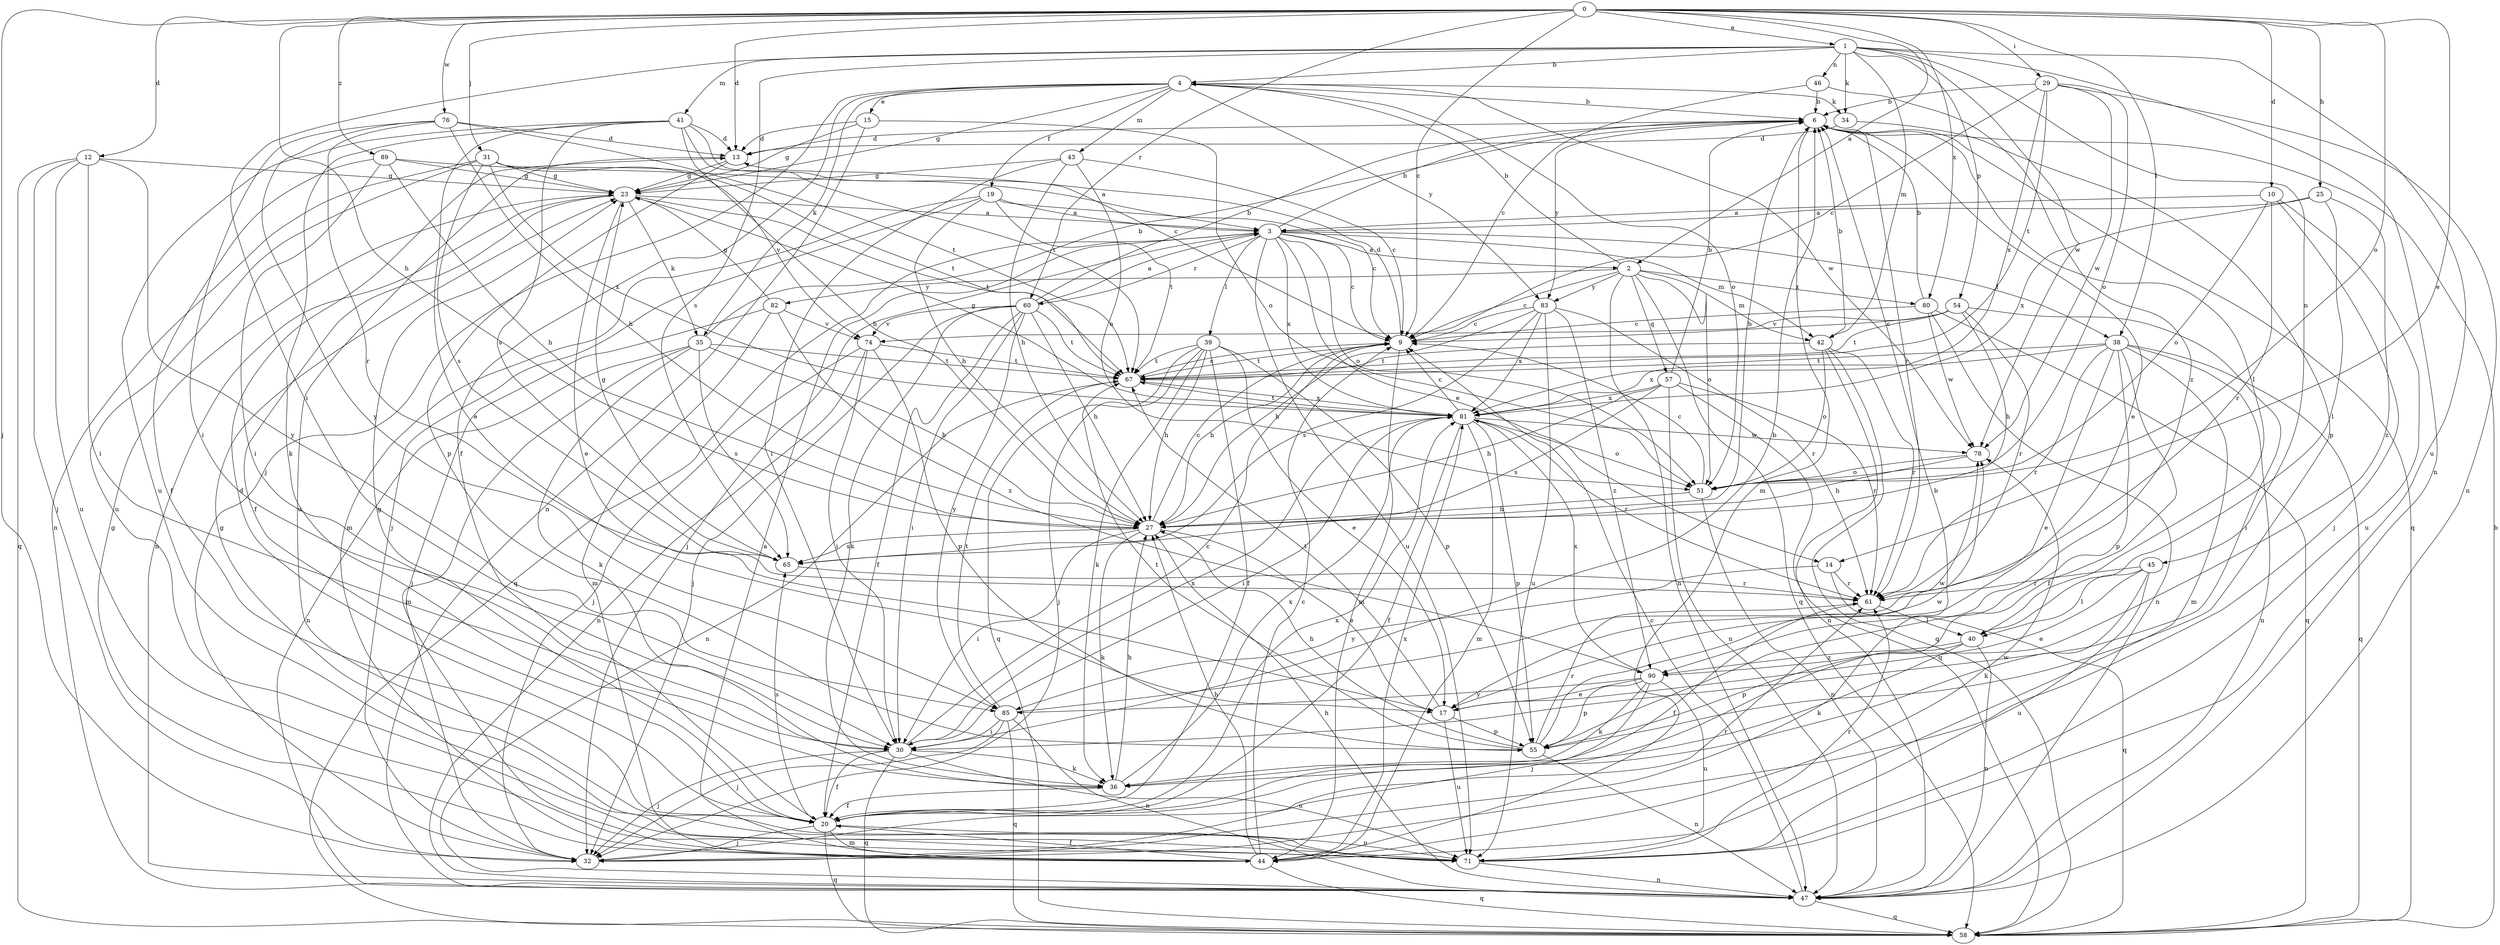 strict digraph  {
0;
1;
2;
3;
4;
6;
9;
10;
12;
13;
14;
15;
17;
19;
20;
23;
25;
27;
29;
30;
31;
32;
34;
35;
36;
38;
39;
40;
41;
42;
43;
44;
45;
46;
47;
51;
54;
55;
57;
58;
60;
61;
65;
67;
71;
74;
76;
78;
80;
81;
82;
83;
85;
89;
90;
0 -> 1  [label=a];
0 -> 2  [label=a];
0 -> 9  [label=c];
0 -> 10  [label=d];
0 -> 12  [label=d];
0 -> 13  [label=d];
0 -> 14  [label=e];
0 -> 25  [label=h];
0 -> 27  [label=h];
0 -> 29  [label=i];
0 -> 31  [label=j];
0 -> 32  [label=j];
0 -> 38  [label=l];
0 -> 51  [label=o];
0 -> 60  [label=r];
0 -> 76  [label=w];
0 -> 80  [label=x];
0 -> 89  [label=z];
1 -> 4  [label=b];
1 -> 30  [label=i];
1 -> 34  [label=k];
1 -> 41  [label=m];
1 -> 42  [label=m];
1 -> 45  [label=n];
1 -> 46  [label=n];
1 -> 47  [label=n];
1 -> 54  [label=p];
1 -> 65  [label=s];
1 -> 71  [label=u];
1 -> 78  [label=w];
2 -> 4  [label=b];
2 -> 9  [label=c];
2 -> 42  [label=m];
2 -> 47  [label=n];
2 -> 51  [label=o];
2 -> 57  [label=q];
2 -> 58  [label=q];
2 -> 80  [label=x];
2 -> 82  [label=y];
2 -> 83  [label=y];
3 -> 2  [label=a];
3 -> 6  [label=b];
3 -> 9  [label=c];
3 -> 14  [label=e];
3 -> 32  [label=j];
3 -> 38  [label=l];
3 -> 39  [label=l];
3 -> 42  [label=m];
3 -> 51  [label=o];
3 -> 58  [label=q];
3 -> 60  [label=r];
3 -> 71  [label=u];
3 -> 81  [label=x];
4 -> 6  [label=b];
4 -> 15  [label=e];
4 -> 19  [label=f];
4 -> 20  [label=f];
4 -> 23  [label=g];
4 -> 32  [label=j];
4 -> 34  [label=k];
4 -> 35  [label=k];
4 -> 43  [label=m];
4 -> 51  [label=o];
4 -> 78  [label=w];
4 -> 83  [label=y];
6 -> 13  [label=d];
6 -> 17  [label=e];
6 -> 40  [label=l];
6 -> 44  [label=m];
6 -> 58  [label=q];
6 -> 61  [label=r];
6 -> 83  [label=y];
9 -> 13  [label=d];
9 -> 27  [label=h];
9 -> 44  [label=m];
9 -> 67  [label=t];
10 -> 3  [label=a];
10 -> 32  [label=j];
10 -> 51  [label=o];
10 -> 61  [label=r];
10 -> 71  [label=u];
12 -> 23  [label=g];
12 -> 30  [label=i];
12 -> 32  [label=j];
12 -> 58  [label=q];
12 -> 71  [label=u];
12 -> 85  [label=y];
13 -> 23  [label=g];
13 -> 55  [label=p];
13 -> 71  [label=u];
14 -> 58  [label=q];
14 -> 61  [label=r];
14 -> 85  [label=y];
15 -> 13  [label=d];
15 -> 23  [label=g];
15 -> 47  [label=n];
15 -> 51  [label=o];
17 -> 55  [label=p];
17 -> 67  [label=t];
17 -> 71  [label=u];
19 -> 3  [label=a];
19 -> 9  [label=c];
19 -> 27  [label=h];
19 -> 32  [label=j];
19 -> 44  [label=m];
19 -> 67  [label=t];
20 -> 13  [label=d];
20 -> 23  [label=g];
20 -> 32  [label=j];
20 -> 44  [label=m];
20 -> 58  [label=q];
20 -> 65  [label=s];
20 -> 71  [label=u];
20 -> 81  [label=x];
23 -> 3  [label=a];
23 -> 17  [label=e];
23 -> 20  [label=f];
23 -> 35  [label=k];
23 -> 47  [label=n];
23 -> 67  [label=t];
25 -> 3  [label=a];
25 -> 40  [label=l];
25 -> 81  [label=x];
25 -> 90  [label=z];
27 -> 6  [label=b];
27 -> 9  [label=c];
27 -> 17  [label=e];
27 -> 30  [label=i];
27 -> 36  [label=k];
27 -> 65  [label=s];
29 -> 6  [label=b];
29 -> 9  [label=c];
29 -> 47  [label=n];
29 -> 51  [label=o];
29 -> 67  [label=t];
29 -> 78  [label=w];
29 -> 81  [label=x];
30 -> 6  [label=b];
30 -> 9  [label=c];
30 -> 20  [label=f];
30 -> 32  [label=j];
30 -> 36  [label=k];
30 -> 58  [label=q];
30 -> 71  [label=u];
30 -> 81  [label=x];
31 -> 23  [label=g];
31 -> 47  [label=n];
31 -> 65  [label=s];
31 -> 67  [label=t];
31 -> 71  [label=u];
31 -> 74  [label=v];
31 -> 81  [label=x];
32 -> 6  [label=b];
32 -> 61  [label=r];
34 -> 13  [label=d];
34 -> 55  [label=p];
35 -> 6  [label=b];
35 -> 27  [label=h];
35 -> 36  [label=k];
35 -> 44  [label=m];
35 -> 47  [label=n];
35 -> 65  [label=s];
35 -> 67  [label=t];
36 -> 20  [label=f];
36 -> 27  [label=h];
36 -> 81  [label=x];
38 -> 17  [label=e];
38 -> 20  [label=f];
38 -> 44  [label=m];
38 -> 47  [label=n];
38 -> 55  [label=p];
38 -> 58  [label=q];
38 -> 61  [label=r];
38 -> 67  [label=t];
38 -> 81  [label=x];
39 -> 17  [label=e];
39 -> 20  [label=f];
39 -> 27  [label=h];
39 -> 32  [label=j];
39 -> 36  [label=k];
39 -> 55  [label=p];
39 -> 58  [label=q];
39 -> 67  [label=t];
40 -> 36  [label=k];
40 -> 47  [label=n];
40 -> 55  [label=p];
40 -> 90  [label=z];
41 -> 9  [label=c];
41 -> 13  [label=d];
41 -> 17  [label=e];
41 -> 27  [label=h];
41 -> 36  [label=k];
41 -> 65  [label=s];
41 -> 67  [label=t];
41 -> 71  [label=u];
42 -> 6  [label=b];
42 -> 47  [label=n];
42 -> 51  [label=o];
42 -> 58  [label=q];
42 -> 61  [label=r];
42 -> 67  [label=t];
43 -> 9  [label=c];
43 -> 23  [label=g];
43 -> 27  [label=h];
43 -> 30  [label=i];
43 -> 51  [label=o];
44 -> 3  [label=a];
44 -> 9  [label=c];
44 -> 20  [label=f];
44 -> 23  [label=g];
44 -> 27  [label=h];
44 -> 58  [label=q];
44 -> 78  [label=w];
44 -> 81  [label=x];
45 -> 17  [label=e];
45 -> 36  [label=k];
45 -> 40  [label=l];
45 -> 61  [label=r];
45 -> 71  [label=u];
46 -> 6  [label=b];
46 -> 9  [label=c];
46 -> 90  [label=z];
47 -> 9  [label=c];
47 -> 27  [label=h];
47 -> 58  [label=q];
51 -> 9  [label=c];
51 -> 27  [label=h];
51 -> 47  [label=n];
54 -> 9  [label=c];
54 -> 27  [label=h];
54 -> 30  [label=i];
54 -> 61  [label=r];
54 -> 67  [label=t];
54 -> 74  [label=v];
55 -> 27  [label=h];
55 -> 47  [label=n];
55 -> 61  [label=r];
55 -> 67  [label=t];
55 -> 78  [label=w];
57 -> 6  [label=b];
57 -> 27  [label=h];
57 -> 47  [label=n];
57 -> 58  [label=q];
57 -> 61  [label=r];
57 -> 65  [label=s];
57 -> 81  [label=x];
58 -> 6  [label=b];
60 -> 3  [label=a];
60 -> 6  [label=b];
60 -> 20  [label=f];
60 -> 27  [label=h];
60 -> 30  [label=i];
60 -> 32  [label=j];
60 -> 36  [label=k];
60 -> 67  [label=t];
60 -> 74  [label=v];
60 -> 85  [label=y];
61 -> 20  [label=f];
61 -> 40  [label=l];
65 -> 23  [label=g];
65 -> 61  [label=r];
67 -> 9  [label=c];
67 -> 47  [label=n];
67 -> 81  [label=x];
71 -> 23  [label=g];
71 -> 47  [label=n];
71 -> 61  [label=r];
74 -> 30  [label=i];
74 -> 32  [label=j];
74 -> 47  [label=n];
74 -> 55  [label=p];
74 -> 67  [label=t];
76 -> 13  [label=d];
76 -> 27  [label=h];
76 -> 30  [label=i];
76 -> 61  [label=r];
76 -> 67  [label=t];
76 -> 85  [label=y];
78 -> 27  [label=h];
78 -> 51  [label=o];
80 -> 6  [label=b];
80 -> 9  [label=c];
80 -> 47  [label=n];
80 -> 58  [label=q];
80 -> 78  [label=w];
81 -> 9  [label=c];
81 -> 20  [label=f];
81 -> 23  [label=g];
81 -> 30  [label=i];
81 -> 44  [label=m];
81 -> 51  [label=o];
81 -> 55  [label=p];
81 -> 61  [label=r];
81 -> 67  [label=t];
81 -> 78  [label=w];
82 -> 23  [label=g];
82 -> 32  [label=j];
82 -> 44  [label=m];
82 -> 74  [label=v];
82 -> 90  [label=z];
83 -> 9  [label=c];
83 -> 27  [label=h];
83 -> 61  [label=r];
83 -> 65  [label=s];
83 -> 71  [label=u];
83 -> 81  [label=x];
83 -> 90  [label=z];
85 -> 30  [label=i];
85 -> 32  [label=j];
85 -> 47  [label=n];
85 -> 58  [label=q];
85 -> 67  [label=t];
85 -> 78  [label=w];
89 -> 3  [label=a];
89 -> 20  [label=f];
89 -> 23  [label=g];
89 -> 27  [label=h];
89 -> 30  [label=i];
90 -> 17  [label=e];
90 -> 32  [label=j];
90 -> 36  [label=k];
90 -> 55  [label=p];
90 -> 71  [label=u];
90 -> 81  [label=x];
90 -> 85  [label=y];
}
